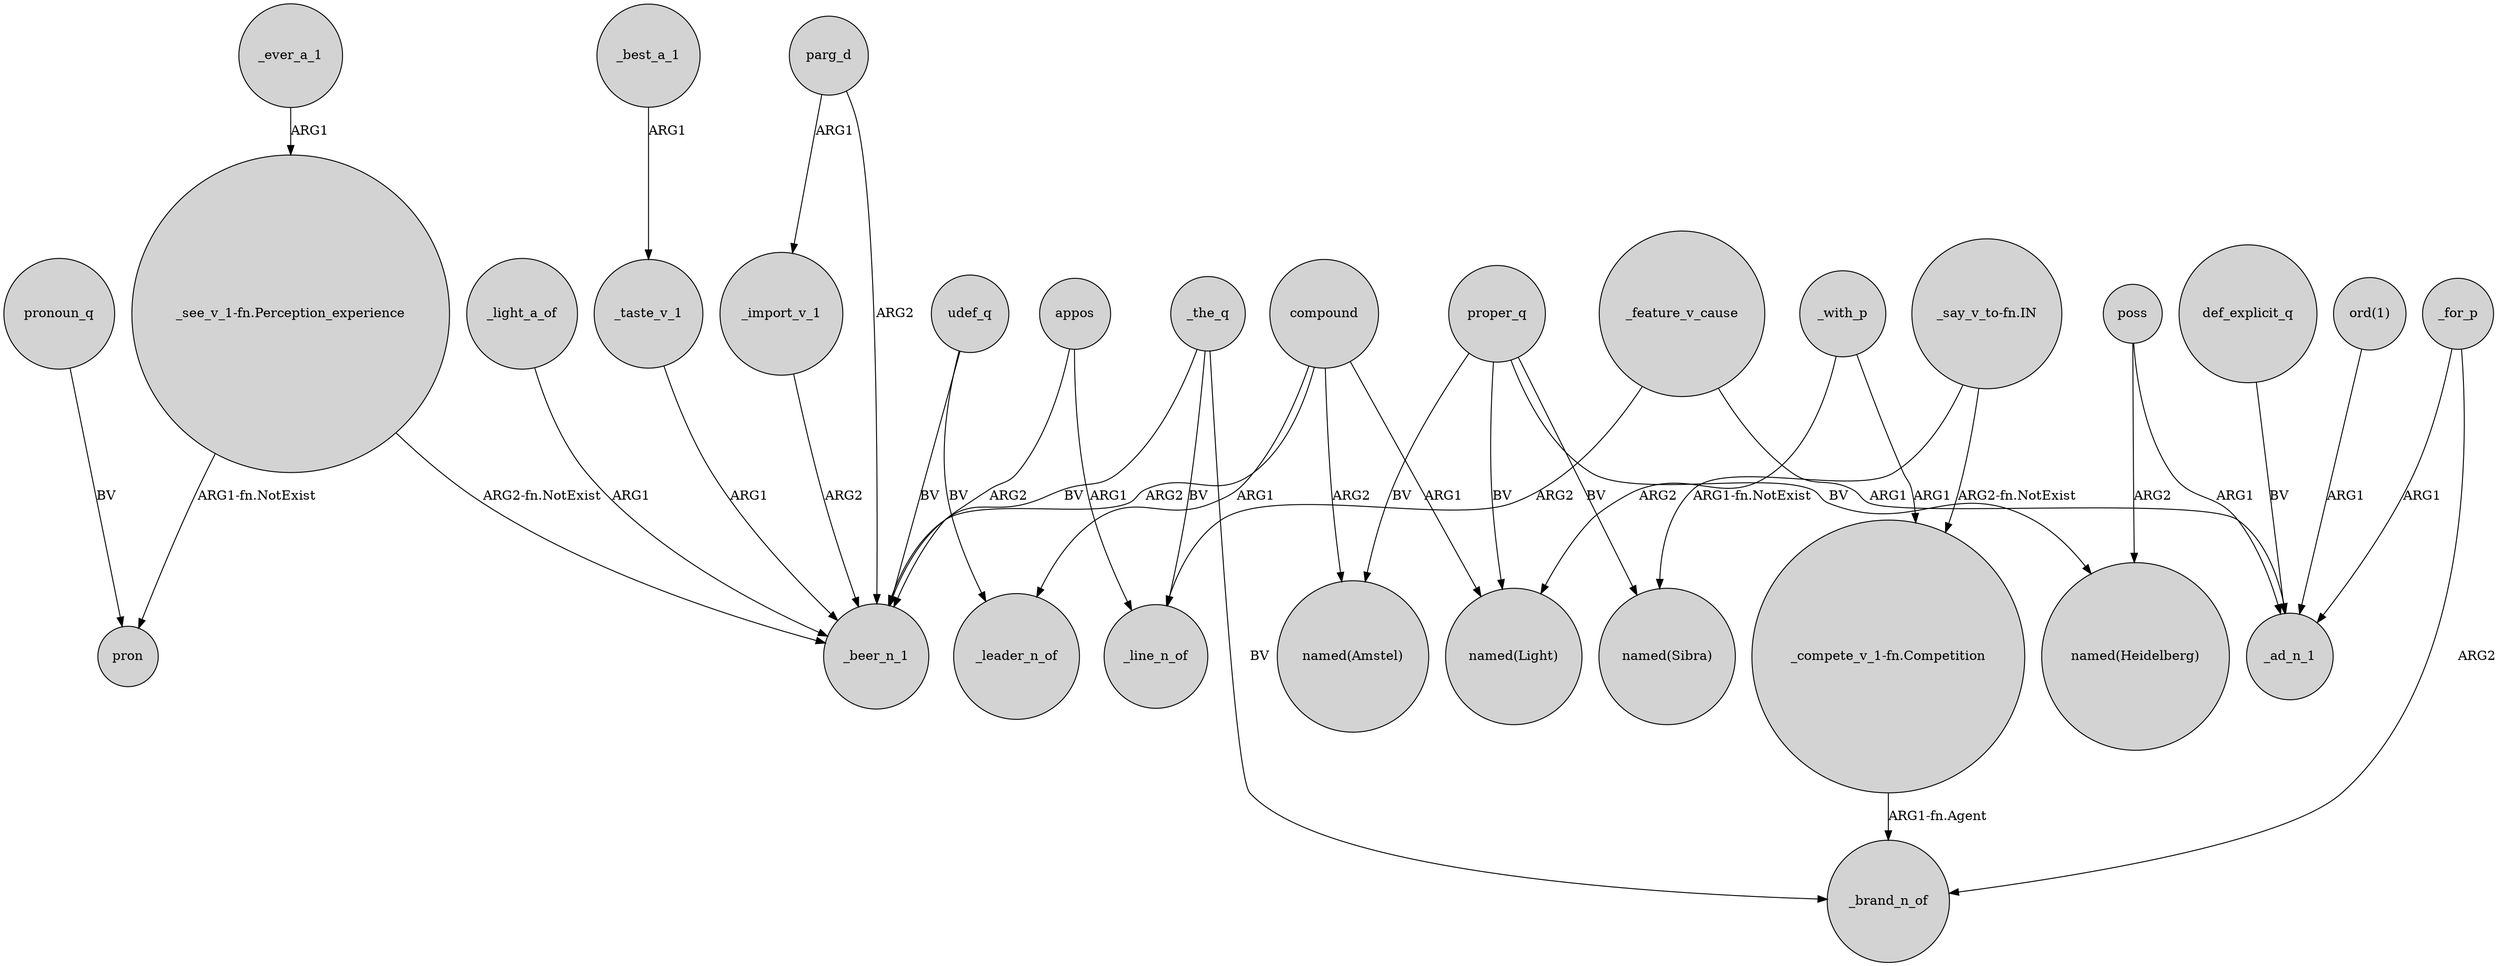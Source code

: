 digraph {
	node [shape=circle style=filled]
	parg_d -> _import_v_1 [label=ARG1]
	"_say_v_to-fn.IN" -> "named(Sibra)" [label="ARG1-fn.NotExist"]
	"_see_v_1-fn.Perception_experience" -> _beer_n_1 [label="ARG2-fn.NotExist"]
	_light_a_of -> _beer_n_1 [label=ARG1]
	compound -> "named(Amstel)" [label=ARG2]
	compound -> "named(Light)" [label=ARG1]
	poss -> "named(Heidelberg)" [label=ARG2]
	_feature_v_cause -> _line_n_of [label=ARG2]
	compound -> _beer_n_1 [label=ARG2]
	_the_q -> _brand_n_of [label=BV]
	_the_q -> _line_n_of [label=BV]
	proper_q -> "named(Heidelberg)" [label=BV]
	_for_p -> _brand_n_of [label=ARG2]
	compound -> _leader_n_of [label=ARG1]
	def_explicit_q -> _ad_n_1 [label=BV]
	_for_p -> _ad_n_1 [label=ARG1]
	"_compete_v_1-fn.Competition" -> _brand_n_of [label="ARG1-fn.Agent"]
	_best_a_1 -> _taste_v_1 [label=ARG1]
	_import_v_1 -> _beer_n_1 [label=ARG2]
	parg_d -> _beer_n_1 [label=ARG2]
	appos -> _beer_n_1 [label=ARG2]
	pronoun_q -> pron [label=BV]
	_taste_v_1 -> _beer_n_1 [label=ARG1]
	proper_q -> "named(Sibra)" [label=BV]
	_the_q -> _beer_n_1 [label=BV]
	_feature_v_cause -> _ad_n_1 [label=ARG1]
	"_say_v_to-fn.IN" -> "_compete_v_1-fn.Competition" [label="ARG2-fn.NotExist"]
	_with_p -> "named(Light)" [label=ARG2]
	"ord(1)" -> _ad_n_1 [label=ARG1]
	udef_q -> _beer_n_1 [label=BV]
	proper_q -> "named(Light)" [label=BV]
	"_see_v_1-fn.Perception_experience" -> pron [label="ARG1-fn.NotExist"]
	_ever_a_1 -> "_see_v_1-fn.Perception_experience" [label=ARG1]
	poss -> _ad_n_1 [label=ARG1]
	udef_q -> _leader_n_of [label=BV]
	_with_p -> "_compete_v_1-fn.Competition" [label=ARG1]
	proper_q -> "named(Amstel)" [label=BV]
	appos -> _line_n_of [label=ARG1]
}
